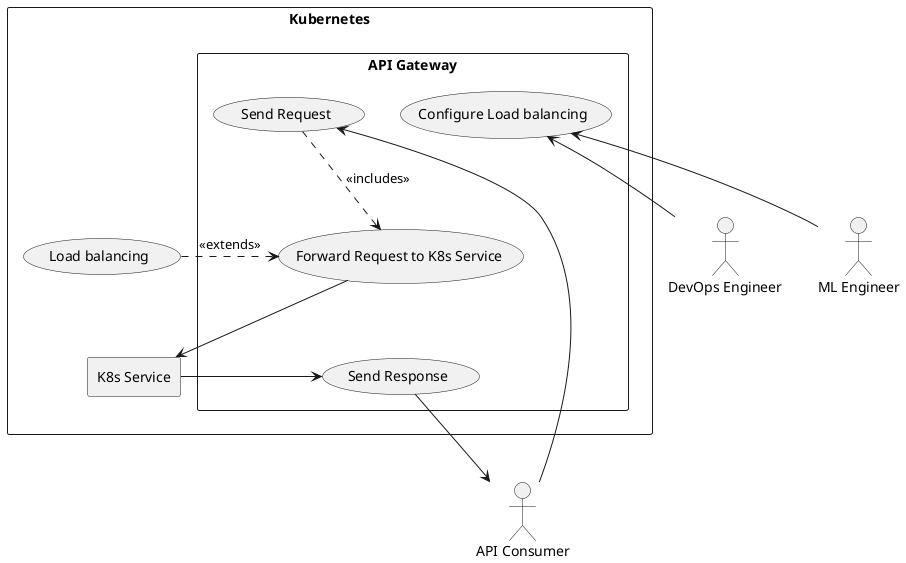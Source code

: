 @startuml
actor "API Consumer" as consumer
actor "DevOps Engineer" as devops
actor "ML Engineer" as mleng

rectangle "Kubernetes" as K8s {
  rectangle "K8s Service" as K8Service {
  }

  rectangle "API Gateway" as System {
    usecase "Send Request" as uc1
    usecase "Forward Request to K8s Service" as uc2
    usecase "Send Response" as uc3
    usecase "Configure Load balancing" as uc4
  }

  usecase "Load balancing" as uc5
}

consumer --> uc1
uc1 ..> uc2 : <<includes>>
uc2 <.. uc5 : <<extends>>
uc5 -[hidden]-> K8Service
uc2 -[hidden]-> uc3
uc2 --> K8Service
K8Service --> uc3
uc3 --> consumer

uc4 <-- devops
uc4 <-- mleng

@enduml
